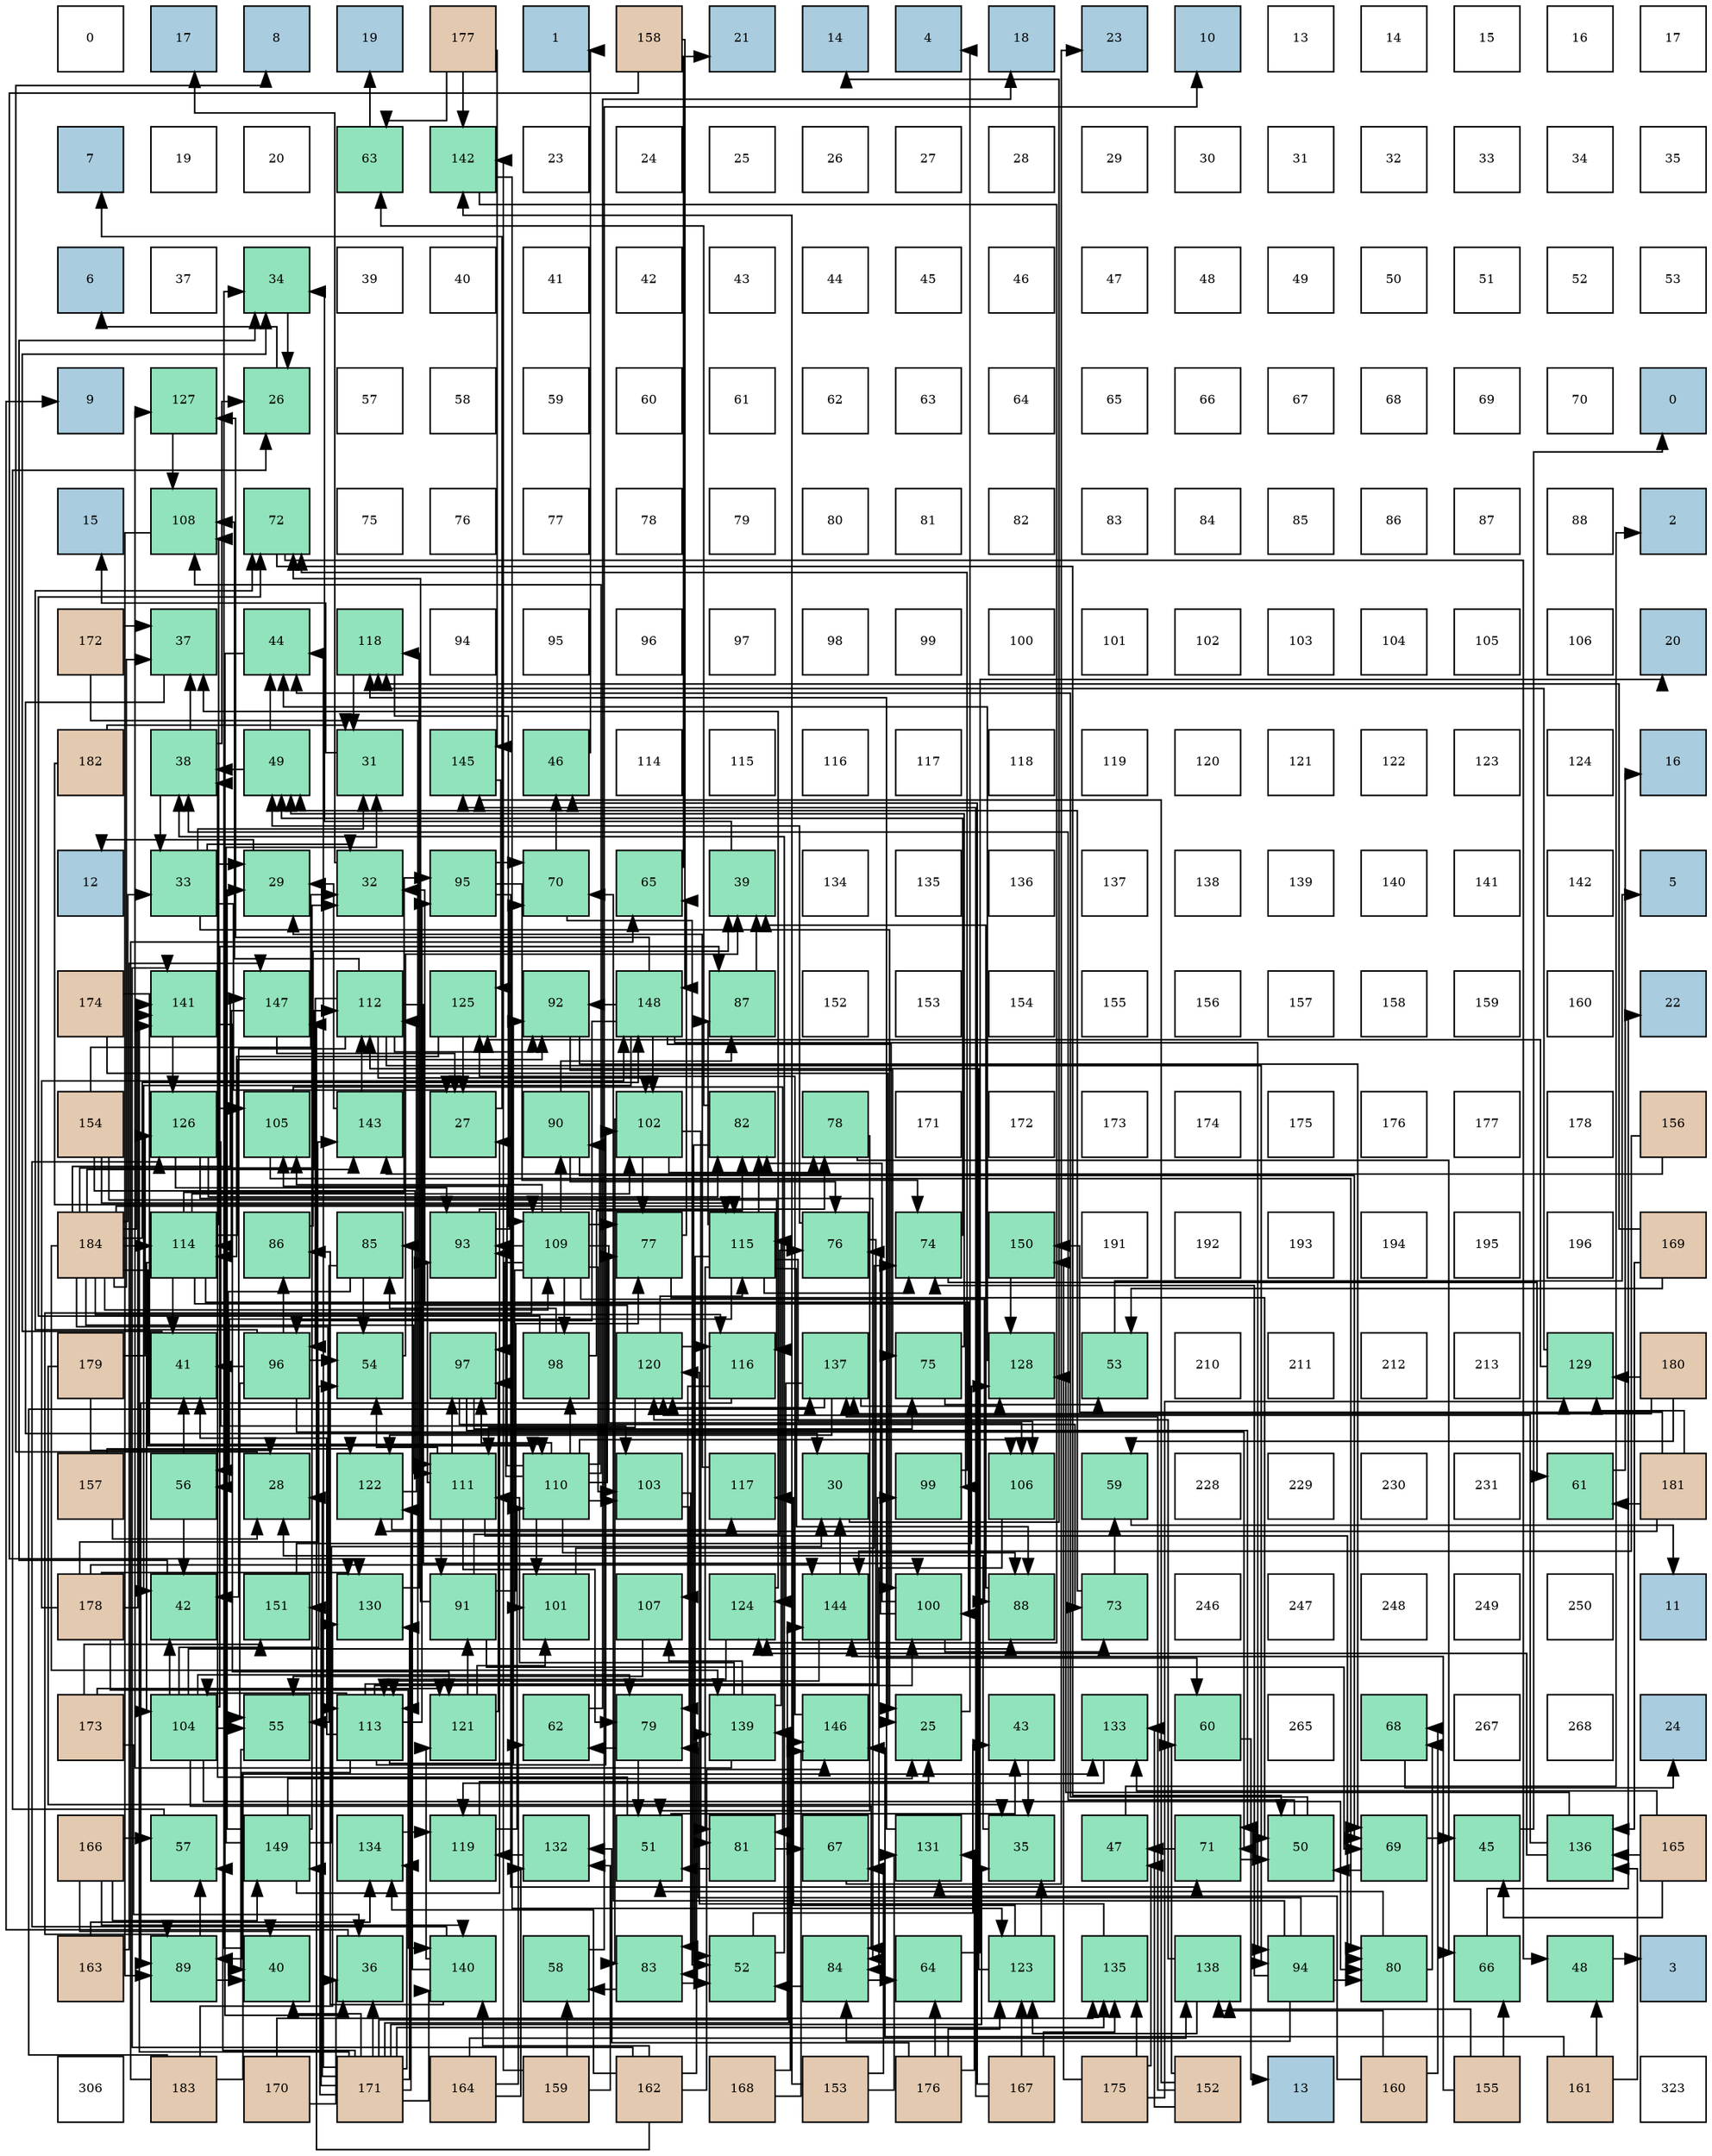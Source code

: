 digraph layout{
 rankdir=TB;
 splines=ortho;
 node [style=filled shape=square fixedsize=true width=0.6];
0[label="0", fontsize=8, fillcolor="#ffffff"];
1[label="17", fontsize=8, fillcolor="#a9ccde"];
2[label="8", fontsize=8, fillcolor="#a9ccde"];
3[label="19", fontsize=8, fillcolor="#a9ccde"];
4[label="177", fontsize=8, fillcolor="#e3c9af"];
5[label="1", fontsize=8, fillcolor="#a9ccde"];
6[label="158", fontsize=8, fillcolor="#e3c9af"];
7[label="21", fontsize=8, fillcolor="#a9ccde"];
8[label="14", fontsize=8, fillcolor="#a9ccde"];
9[label="4", fontsize=8, fillcolor="#a9ccde"];
10[label="18", fontsize=8, fillcolor="#a9ccde"];
11[label="23", fontsize=8, fillcolor="#a9ccde"];
12[label="10", fontsize=8, fillcolor="#a9ccde"];
13[label="13", fontsize=8, fillcolor="#ffffff"];
14[label="14", fontsize=8, fillcolor="#ffffff"];
15[label="15", fontsize=8, fillcolor="#ffffff"];
16[label="16", fontsize=8, fillcolor="#ffffff"];
17[label="17", fontsize=8, fillcolor="#ffffff"];
18[label="7", fontsize=8, fillcolor="#a9ccde"];
19[label="19", fontsize=8, fillcolor="#ffffff"];
20[label="20", fontsize=8, fillcolor="#ffffff"];
21[label="63", fontsize=8, fillcolor="#91e3bb"];
22[label="142", fontsize=8, fillcolor="#91e3bb"];
23[label="23", fontsize=8, fillcolor="#ffffff"];
24[label="24", fontsize=8, fillcolor="#ffffff"];
25[label="25", fontsize=8, fillcolor="#ffffff"];
26[label="26", fontsize=8, fillcolor="#ffffff"];
27[label="27", fontsize=8, fillcolor="#ffffff"];
28[label="28", fontsize=8, fillcolor="#ffffff"];
29[label="29", fontsize=8, fillcolor="#ffffff"];
30[label="30", fontsize=8, fillcolor="#ffffff"];
31[label="31", fontsize=8, fillcolor="#ffffff"];
32[label="32", fontsize=8, fillcolor="#ffffff"];
33[label="33", fontsize=8, fillcolor="#ffffff"];
34[label="34", fontsize=8, fillcolor="#ffffff"];
35[label="35", fontsize=8, fillcolor="#ffffff"];
36[label="6", fontsize=8, fillcolor="#a9ccde"];
37[label="37", fontsize=8, fillcolor="#ffffff"];
38[label="34", fontsize=8, fillcolor="#91e3bb"];
39[label="39", fontsize=8, fillcolor="#ffffff"];
40[label="40", fontsize=8, fillcolor="#ffffff"];
41[label="41", fontsize=8, fillcolor="#ffffff"];
42[label="42", fontsize=8, fillcolor="#ffffff"];
43[label="43", fontsize=8, fillcolor="#ffffff"];
44[label="44", fontsize=8, fillcolor="#ffffff"];
45[label="45", fontsize=8, fillcolor="#ffffff"];
46[label="46", fontsize=8, fillcolor="#ffffff"];
47[label="47", fontsize=8, fillcolor="#ffffff"];
48[label="48", fontsize=8, fillcolor="#ffffff"];
49[label="49", fontsize=8, fillcolor="#ffffff"];
50[label="50", fontsize=8, fillcolor="#ffffff"];
51[label="51", fontsize=8, fillcolor="#ffffff"];
52[label="52", fontsize=8, fillcolor="#ffffff"];
53[label="53", fontsize=8, fillcolor="#ffffff"];
54[label="9", fontsize=8, fillcolor="#a9ccde"];
55[label="127", fontsize=8, fillcolor="#91e3bb"];
56[label="26", fontsize=8, fillcolor="#91e3bb"];
57[label="57", fontsize=8, fillcolor="#ffffff"];
58[label="58", fontsize=8, fillcolor="#ffffff"];
59[label="59", fontsize=8, fillcolor="#ffffff"];
60[label="60", fontsize=8, fillcolor="#ffffff"];
61[label="61", fontsize=8, fillcolor="#ffffff"];
62[label="62", fontsize=8, fillcolor="#ffffff"];
63[label="63", fontsize=8, fillcolor="#ffffff"];
64[label="64", fontsize=8, fillcolor="#ffffff"];
65[label="65", fontsize=8, fillcolor="#ffffff"];
66[label="66", fontsize=8, fillcolor="#ffffff"];
67[label="67", fontsize=8, fillcolor="#ffffff"];
68[label="68", fontsize=8, fillcolor="#ffffff"];
69[label="69", fontsize=8, fillcolor="#ffffff"];
70[label="70", fontsize=8, fillcolor="#ffffff"];
71[label="0", fontsize=8, fillcolor="#a9ccde"];
72[label="15", fontsize=8, fillcolor="#a9ccde"];
73[label="108", fontsize=8, fillcolor="#91e3bb"];
74[label="72", fontsize=8, fillcolor="#91e3bb"];
75[label="75", fontsize=8, fillcolor="#ffffff"];
76[label="76", fontsize=8, fillcolor="#ffffff"];
77[label="77", fontsize=8, fillcolor="#ffffff"];
78[label="78", fontsize=8, fillcolor="#ffffff"];
79[label="79", fontsize=8, fillcolor="#ffffff"];
80[label="80", fontsize=8, fillcolor="#ffffff"];
81[label="81", fontsize=8, fillcolor="#ffffff"];
82[label="82", fontsize=8, fillcolor="#ffffff"];
83[label="83", fontsize=8, fillcolor="#ffffff"];
84[label="84", fontsize=8, fillcolor="#ffffff"];
85[label="85", fontsize=8, fillcolor="#ffffff"];
86[label="86", fontsize=8, fillcolor="#ffffff"];
87[label="87", fontsize=8, fillcolor="#ffffff"];
88[label="88", fontsize=8, fillcolor="#ffffff"];
89[label="2", fontsize=8, fillcolor="#a9ccde"];
90[label="172", fontsize=8, fillcolor="#e3c9af"];
91[label="37", fontsize=8, fillcolor="#91e3bb"];
92[label="44", fontsize=8, fillcolor="#91e3bb"];
93[label="118", fontsize=8, fillcolor="#91e3bb"];
94[label="94", fontsize=8, fillcolor="#ffffff"];
95[label="95", fontsize=8, fillcolor="#ffffff"];
96[label="96", fontsize=8, fillcolor="#ffffff"];
97[label="97", fontsize=8, fillcolor="#ffffff"];
98[label="98", fontsize=8, fillcolor="#ffffff"];
99[label="99", fontsize=8, fillcolor="#ffffff"];
100[label="100", fontsize=8, fillcolor="#ffffff"];
101[label="101", fontsize=8, fillcolor="#ffffff"];
102[label="102", fontsize=8, fillcolor="#ffffff"];
103[label="103", fontsize=8, fillcolor="#ffffff"];
104[label="104", fontsize=8, fillcolor="#ffffff"];
105[label="105", fontsize=8, fillcolor="#ffffff"];
106[label="106", fontsize=8, fillcolor="#ffffff"];
107[label="20", fontsize=8, fillcolor="#a9ccde"];
108[label="182", fontsize=8, fillcolor="#e3c9af"];
109[label="38", fontsize=8, fillcolor="#91e3bb"];
110[label="49", fontsize=8, fillcolor="#91e3bb"];
111[label="31", fontsize=8, fillcolor="#91e3bb"];
112[label="145", fontsize=8, fillcolor="#91e3bb"];
113[label="46", fontsize=8, fillcolor="#91e3bb"];
114[label="114", fontsize=8, fillcolor="#ffffff"];
115[label="115", fontsize=8, fillcolor="#ffffff"];
116[label="116", fontsize=8, fillcolor="#ffffff"];
117[label="117", fontsize=8, fillcolor="#ffffff"];
118[label="118", fontsize=8, fillcolor="#ffffff"];
119[label="119", fontsize=8, fillcolor="#ffffff"];
120[label="120", fontsize=8, fillcolor="#ffffff"];
121[label="121", fontsize=8, fillcolor="#ffffff"];
122[label="122", fontsize=8, fillcolor="#ffffff"];
123[label="123", fontsize=8, fillcolor="#ffffff"];
124[label="124", fontsize=8, fillcolor="#ffffff"];
125[label="16", fontsize=8, fillcolor="#a9ccde"];
126[label="12", fontsize=8, fillcolor="#a9ccde"];
127[label="33", fontsize=8, fillcolor="#91e3bb"];
128[label="29", fontsize=8, fillcolor="#91e3bb"];
129[label="32", fontsize=8, fillcolor="#91e3bb"];
130[label="95", fontsize=8, fillcolor="#91e3bb"];
131[label="70", fontsize=8, fillcolor="#91e3bb"];
132[label="65", fontsize=8, fillcolor="#91e3bb"];
133[label="39", fontsize=8, fillcolor="#91e3bb"];
134[label="134", fontsize=8, fillcolor="#ffffff"];
135[label="135", fontsize=8, fillcolor="#ffffff"];
136[label="136", fontsize=8, fillcolor="#ffffff"];
137[label="137", fontsize=8, fillcolor="#ffffff"];
138[label="138", fontsize=8, fillcolor="#ffffff"];
139[label="139", fontsize=8, fillcolor="#ffffff"];
140[label="140", fontsize=8, fillcolor="#ffffff"];
141[label="141", fontsize=8, fillcolor="#ffffff"];
142[label="142", fontsize=8, fillcolor="#ffffff"];
143[label="5", fontsize=8, fillcolor="#a9ccde"];
144[label="174", fontsize=8, fillcolor="#e3c9af"];
145[label="141", fontsize=8, fillcolor="#91e3bb"];
146[label="147", fontsize=8, fillcolor="#91e3bb"];
147[label="112", fontsize=8, fillcolor="#91e3bb"];
148[label="125", fontsize=8, fillcolor="#91e3bb"];
149[label="92", fontsize=8, fillcolor="#91e3bb"];
150[label="148", fontsize=8, fillcolor="#91e3bb"];
151[label="87", fontsize=8, fillcolor="#91e3bb"];
152[label="152", fontsize=8, fillcolor="#ffffff"];
153[label="153", fontsize=8, fillcolor="#ffffff"];
154[label="154", fontsize=8, fillcolor="#ffffff"];
155[label="155", fontsize=8, fillcolor="#ffffff"];
156[label="156", fontsize=8, fillcolor="#ffffff"];
157[label="157", fontsize=8, fillcolor="#ffffff"];
158[label="158", fontsize=8, fillcolor="#ffffff"];
159[label="159", fontsize=8, fillcolor="#ffffff"];
160[label="160", fontsize=8, fillcolor="#ffffff"];
161[label="22", fontsize=8, fillcolor="#a9ccde"];
162[label="154", fontsize=8, fillcolor="#e3c9af"];
163[label="126", fontsize=8, fillcolor="#91e3bb"];
164[label="105", fontsize=8, fillcolor="#91e3bb"];
165[label="143", fontsize=8, fillcolor="#91e3bb"];
166[label="27", fontsize=8, fillcolor="#91e3bb"];
167[label="90", fontsize=8, fillcolor="#91e3bb"];
168[label="102", fontsize=8, fillcolor="#91e3bb"];
169[label="82", fontsize=8, fillcolor="#91e3bb"];
170[label="78", fontsize=8, fillcolor="#91e3bb"];
171[label="171", fontsize=8, fillcolor="#ffffff"];
172[label="172", fontsize=8, fillcolor="#ffffff"];
173[label="173", fontsize=8, fillcolor="#ffffff"];
174[label="174", fontsize=8, fillcolor="#ffffff"];
175[label="175", fontsize=8, fillcolor="#ffffff"];
176[label="176", fontsize=8, fillcolor="#ffffff"];
177[label="177", fontsize=8, fillcolor="#ffffff"];
178[label="178", fontsize=8, fillcolor="#ffffff"];
179[label="156", fontsize=8, fillcolor="#e3c9af"];
180[label="184", fontsize=8, fillcolor="#e3c9af"];
181[label="114", fontsize=8, fillcolor="#91e3bb"];
182[label="86", fontsize=8, fillcolor="#91e3bb"];
183[label="85", fontsize=8, fillcolor="#91e3bb"];
184[label="93", fontsize=8, fillcolor="#91e3bb"];
185[label="109", fontsize=8, fillcolor="#91e3bb"];
186[label="77", fontsize=8, fillcolor="#91e3bb"];
187[label="115", fontsize=8, fillcolor="#91e3bb"];
188[label="76", fontsize=8, fillcolor="#91e3bb"];
189[label="74", fontsize=8, fillcolor="#91e3bb"];
190[label="150", fontsize=8, fillcolor="#91e3bb"];
191[label="191", fontsize=8, fillcolor="#ffffff"];
192[label="192", fontsize=8, fillcolor="#ffffff"];
193[label="193", fontsize=8, fillcolor="#ffffff"];
194[label="194", fontsize=8, fillcolor="#ffffff"];
195[label="195", fontsize=8, fillcolor="#ffffff"];
196[label="196", fontsize=8, fillcolor="#ffffff"];
197[label="169", fontsize=8, fillcolor="#e3c9af"];
198[label="179", fontsize=8, fillcolor="#e3c9af"];
199[label="41", fontsize=8, fillcolor="#91e3bb"];
200[label="96", fontsize=8, fillcolor="#91e3bb"];
201[label="54", fontsize=8, fillcolor="#91e3bb"];
202[label="97", fontsize=8, fillcolor="#91e3bb"];
203[label="98", fontsize=8, fillcolor="#91e3bb"];
204[label="120", fontsize=8, fillcolor="#91e3bb"];
205[label="116", fontsize=8, fillcolor="#91e3bb"];
206[label="137", fontsize=8, fillcolor="#91e3bb"];
207[label="75", fontsize=8, fillcolor="#91e3bb"];
208[label="128", fontsize=8, fillcolor="#91e3bb"];
209[label="53", fontsize=8, fillcolor="#91e3bb"];
210[label="210", fontsize=8, fillcolor="#ffffff"];
211[label="211", fontsize=8, fillcolor="#ffffff"];
212[label="212", fontsize=8, fillcolor="#ffffff"];
213[label="213", fontsize=8, fillcolor="#ffffff"];
214[label="129", fontsize=8, fillcolor="#91e3bb"];
215[label="180", fontsize=8, fillcolor="#e3c9af"];
216[label="157", fontsize=8, fillcolor="#e3c9af"];
217[label="56", fontsize=8, fillcolor="#91e3bb"];
218[label="28", fontsize=8, fillcolor="#91e3bb"];
219[label="122", fontsize=8, fillcolor="#91e3bb"];
220[label="111", fontsize=8, fillcolor="#91e3bb"];
221[label="110", fontsize=8, fillcolor="#91e3bb"];
222[label="103", fontsize=8, fillcolor="#91e3bb"];
223[label="117", fontsize=8, fillcolor="#91e3bb"];
224[label="30", fontsize=8, fillcolor="#91e3bb"];
225[label="99", fontsize=8, fillcolor="#91e3bb"];
226[label="106", fontsize=8, fillcolor="#91e3bb"];
227[label="59", fontsize=8, fillcolor="#91e3bb"];
228[label="228", fontsize=8, fillcolor="#ffffff"];
229[label="229", fontsize=8, fillcolor="#ffffff"];
230[label="230", fontsize=8, fillcolor="#ffffff"];
231[label="231", fontsize=8, fillcolor="#ffffff"];
232[label="61", fontsize=8, fillcolor="#91e3bb"];
233[label="181", fontsize=8, fillcolor="#e3c9af"];
234[label="178", fontsize=8, fillcolor="#e3c9af"];
235[label="42", fontsize=8, fillcolor="#91e3bb"];
236[label="151", fontsize=8, fillcolor="#91e3bb"];
237[label="130", fontsize=8, fillcolor="#91e3bb"];
238[label="91", fontsize=8, fillcolor="#91e3bb"];
239[label="101", fontsize=8, fillcolor="#91e3bb"];
240[label="107", fontsize=8, fillcolor="#91e3bb"];
241[label="124", fontsize=8, fillcolor="#91e3bb"];
242[label="144", fontsize=8, fillcolor="#91e3bb"];
243[label="100", fontsize=8, fillcolor="#91e3bb"];
244[label="88", fontsize=8, fillcolor="#91e3bb"];
245[label="73", fontsize=8, fillcolor="#91e3bb"];
246[label="246", fontsize=8, fillcolor="#ffffff"];
247[label="247", fontsize=8, fillcolor="#ffffff"];
248[label="248", fontsize=8, fillcolor="#ffffff"];
249[label="249", fontsize=8, fillcolor="#ffffff"];
250[label="250", fontsize=8, fillcolor="#ffffff"];
251[label="11", fontsize=8, fillcolor="#a9ccde"];
252[label="173", fontsize=8, fillcolor="#e3c9af"];
253[label="104", fontsize=8, fillcolor="#91e3bb"];
254[label="55", fontsize=8, fillcolor="#91e3bb"];
255[label="113", fontsize=8, fillcolor="#91e3bb"];
256[label="121", fontsize=8, fillcolor="#91e3bb"];
257[label="62", fontsize=8, fillcolor="#91e3bb"];
258[label="79", fontsize=8, fillcolor="#91e3bb"];
259[label="139", fontsize=8, fillcolor="#91e3bb"];
260[label="146", fontsize=8, fillcolor="#91e3bb"];
261[label="25", fontsize=8, fillcolor="#91e3bb"];
262[label="43", fontsize=8, fillcolor="#91e3bb"];
263[label="133", fontsize=8, fillcolor="#91e3bb"];
264[label="60", fontsize=8, fillcolor="#91e3bb"];
265[label="265", fontsize=8, fillcolor="#ffffff"];
266[label="68", fontsize=8, fillcolor="#91e3bb"];
267[label="267", fontsize=8, fillcolor="#ffffff"];
268[label="268", fontsize=8, fillcolor="#ffffff"];
269[label="24", fontsize=8, fillcolor="#a9ccde"];
270[label="166", fontsize=8, fillcolor="#e3c9af"];
271[label="57", fontsize=8, fillcolor="#91e3bb"];
272[label="149", fontsize=8, fillcolor="#91e3bb"];
273[label="134", fontsize=8, fillcolor="#91e3bb"];
274[label="119", fontsize=8, fillcolor="#91e3bb"];
275[label="132", fontsize=8, fillcolor="#91e3bb"];
276[label="51", fontsize=8, fillcolor="#91e3bb"];
277[label="81", fontsize=8, fillcolor="#91e3bb"];
278[label="67", fontsize=8, fillcolor="#91e3bb"];
279[label="131", fontsize=8, fillcolor="#91e3bb"];
280[label="35", fontsize=8, fillcolor="#91e3bb"];
281[label="47", fontsize=8, fillcolor="#91e3bb"];
282[label="71", fontsize=8, fillcolor="#91e3bb"];
283[label="50", fontsize=8, fillcolor="#91e3bb"];
284[label="69", fontsize=8, fillcolor="#91e3bb"];
285[label="45", fontsize=8, fillcolor="#91e3bb"];
286[label="136", fontsize=8, fillcolor="#91e3bb"];
287[label="165", fontsize=8, fillcolor="#e3c9af"];
288[label="163", fontsize=8, fillcolor="#e3c9af"];
289[label="89", fontsize=8, fillcolor="#91e3bb"];
290[label="40", fontsize=8, fillcolor="#91e3bb"];
291[label="36", fontsize=8, fillcolor="#91e3bb"];
292[label="140", fontsize=8, fillcolor="#91e3bb"];
293[label="58", fontsize=8, fillcolor="#91e3bb"];
294[label="83", fontsize=8, fillcolor="#91e3bb"];
295[label="52", fontsize=8, fillcolor="#91e3bb"];
296[label="84", fontsize=8, fillcolor="#91e3bb"];
297[label="64", fontsize=8, fillcolor="#91e3bb"];
298[label="123", fontsize=8, fillcolor="#91e3bb"];
299[label="135", fontsize=8, fillcolor="#91e3bb"];
300[label="138", fontsize=8, fillcolor="#91e3bb"];
301[label="94", fontsize=8, fillcolor="#91e3bb"];
302[label="80", fontsize=8, fillcolor="#91e3bb"];
303[label="66", fontsize=8, fillcolor="#91e3bb"];
304[label="48", fontsize=8, fillcolor="#91e3bb"];
305[label="3", fontsize=8, fillcolor="#a9ccde"];
306[label="306", fontsize=8, fillcolor="#ffffff"];
307[label="183", fontsize=8, fillcolor="#e3c9af"];
308[label="170", fontsize=8, fillcolor="#e3c9af"];
309[label="171", fontsize=8, fillcolor="#e3c9af"];
310[label="164", fontsize=8, fillcolor="#e3c9af"];
311[label="159", fontsize=8, fillcolor="#e3c9af"];
312[label="162", fontsize=8, fillcolor="#e3c9af"];
313[label="168", fontsize=8, fillcolor="#e3c9af"];
314[label="153", fontsize=8, fillcolor="#e3c9af"];
315[label="176", fontsize=8, fillcolor="#e3c9af"];
316[label="167", fontsize=8, fillcolor="#e3c9af"];
317[label="175", fontsize=8, fillcolor="#e3c9af"];
318[label="152", fontsize=8, fillcolor="#e3c9af"];
319[label="13", fontsize=8, fillcolor="#a9ccde"];
320[label="160", fontsize=8, fillcolor="#e3c9af"];
321[label="155", fontsize=8, fillcolor="#e3c9af"];
322[label="161", fontsize=8, fillcolor="#e3c9af"];
323[label="323", fontsize=8, fillcolor="#ffffff"];
edge [constraint=false, style=vis];261 -> 9;
56 -> 36;
166 -> 18;
218 -> 2;
128 -> 126;
224 -> 8;
111 -> 72;
129 -> 1;
127 -> 261;
127 -> 166;
127 -> 128;
127 -> 111;
127 -> 129;
38 -> 56;
280 -> 218;
291 -> 54;
91 -> 224;
109 -> 56;
109 -> 127;
109 -> 91;
133 -> 38;
290 -> 38;
199 -> 38;
235 -> 38;
262 -> 280;
92 -> 291;
285 -> 71;
113 -> 5;
281 -> 89;
304 -> 305;
110 -> 109;
110 -> 92;
283 -> 109;
283 -> 92;
276 -> 109;
276 -> 262;
295 -> 109;
295 -> 262;
209 -> 143;
201 -> 133;
254 -> 290;
217 -> 199;
217 -> 235;
271 -> 56;
293 -> 12;
227 -> 251;
264 -> 319;
232 -> 125;
257 -> 10;
21 -> 3;
297 -> 107;
132 -> 7;
303 -> 161;
278 -> 11;
266 -> 269;
284 -> 285;
284 -> 283;
131 -> 113;
131 -> 295;
282 -> 281;
282 -> 283;
74 -> 304;
74 -> 283;
245 -> 110;
245 -> 227;
189 -> 110;
189 -> 232;
207 -> 110;
207 -> 209;
188 -> 110;
188 -> 264;
186 -> 283;
186 -> 132;
170 -> 276;
170 -> 303;
258 -> 276;
258 -> 257;
302 -> 276;
302 -> 266;
277 -> 276;
277 -> 278;
169 -> 295;
169 -> 21;
294 -> 295;
294 -> 293;
296 -> 295;
296 -> 297;
183 -> 201;
183 -> 254;
183 -> 217;
182 -> 133;
151 -> 133;
244 -> 133;
289 -> 290;
289 -> 271;
167 -> 284;
167 -> 188;
167 -> 151;
238 -> 284;
238 -> 74;
238 -> 188;
238 -> 186;
149 -> 284;
149 -> 207;
184 -> 131;
184 -> 170;
301 -> 131;
301 -> 189;
301 -> 258;
301 -> 302;
301 -> 296;
130 -> 131;
130 -> 282;
130 -> 189;
200 -> 199;
200 -> 201;
200 -> 254;
200 -> 282;
200 -> 74;
200 -> 182;
202 -> 282;
202 -> 245;
202 -> 207;
203 -> 74;
203 -> 169;
203 -> 183;
225 -> 74;
243 -> 245;
243 -> 188;
243 -> 169;
239 -> 189;
168 -> 186;
168 -> 170;
168 -> 277;
168 -> 294;
222 -> 258;
222 -> 294;
253 -> 235;
253 -> 201;
253 -> 254;
253 -> 258;
253 -> 302;
253 -> 296;
253 -> 151;
253 -> 244;
164 -> 302;
164 -> 277;
226 -> 296;
240 -> 254;
73 -> 289;
185 -> 186;
185 -> 244;
185 -> 289;
185 -> 167;
185 -> 184;
185 -> 202;
185 -> 203;
185 -> 239;
185 -> 222;
185 -> 164;
185 -> 226;
221 -> 186;
221 -> 244;
221 -> 167;
221 -> 184;
221 -> 202;
221 -> 203;
221 -> 239;
221 -> 222;
221 -> 164;
221 -> 226;
221 -> 73;
220 -> 201;
220 -> 258;
220 -> 302;
220 -> 238;
220 -> 184;
220 -> 202;
147 -> 235;
147 -> 149;
147 -> 301;
147 -> 200;
147 -> 243;
147 -> 168;
147 -> 73;
255 -> 199;
255 -> 289;
255 -> 149;
255 -> 130;
255 -> 225;
255 -> 243;
255 -> 168;
255 -> 253;
181 -> 199;
181 -> 149;
181 -> 130;
181 -> 225;
181 -> 243;
181 -> 168;
181 -> 253;
181 -> 73;
187 -> 217;
187 -> 189;
187 -> 277;
187 -> 169;
187 -> 294;
187 -> 151;
187 -> 244;
187 -> 226;
205 -> 289;
205 -> 240;
223 -> 128;
93 -> 111;
93 -> 185;
274 -> 261;
274 -> 221;
204 -> 129;
204 -> 220;
204 -> 187;
204 -> 205;
256 -> 238;
256 -> 202;
256 -> 239;
219 -> 147;
219 -> 223;
298 -> 280;
298 -> 147;
298 -> 223;
241 -> 91;
241 -> 255;
148 -> 166;
148 -> 181;
163 -> 169;
163 -> 296;
163 -> 184;
163 -> 222;
163 -> 164;
55 -> 73;
208 -> 92;
214 -> 93;
214 -> 148;
237 -> 93;
279 -> 93;
275 -> 274;
263 -> 274;
273 -> 274;
299 -> 204;
286 -> 204;
286 -> 241;
286 -> 208;
206 -> 204;
206 -> 219;
206 -> 241;
206 -> 208;
300 -> 204;
300 -> 298;
259 -> 240;
259 -> 220;
259 -> 187;
259 -> 55;
292 -> 183;
292 -> 182;
292 -> 256;
292 -> 163;
145 -> 256;
145 -> 163;
22 -> 298;
22 -> 241;
165 -> 128;
165 -> 147;
242 -> 224;
242 -> 255;
112 -> 148;
260 -> 148;
146 -> 166;
146 -> 181;
150 -> 235;
150 -> 149;
150 -> 301;
150 -> 200;
150 -> 243;
150 -> 168;
150 -> 55;
272 -> 261;
272 -> 166;
272 -> 128;
272 -> 224;
272 -> 111;
272 -> 129;
190 -> 208;
236 -> 208;
318 -> 264;
318 -> 263;
318 -> 206;
318 -> 112;
314 -> 278;
314 -> 279;
314 -> 22;
162 -> 129;
162 -> 220;
162 -> 187;
162 -> 205;
321 -> 303;
321 -> 300;
321 -> 242;
179 -> 165;
179 -> 242;
216 -> 218;
216 -> 219;
6 -> 237;
6 -> 150;
311 -> 293;
311 -> 275;
311 -> 22;
320 -> 266;
320 -> 279;
320 -> 300;
322 -> 304;
322 -> 286;
322 -> 260;
312 -> 273;
312 -> 259;
312 -> 292;
312 -> 145;
312 -> 260;
312 -> 146;
288 -> 273;
288 -> 146;
310 -> 257;
310 -> 275;
310 -> 300;
287 -> 285;
287 -> 263;
287 -> 286;
270 -> 290;
270 -> 271;
270 -> 292;
270 -> 272;
316 -> 113;
316 -> 298;
316 -> 299;
316 -> 112;
313 -> 259;
313 -> 260;
197 -> 209;
197 -> 93;
197 -> 286;
308 -> 291;
308 -> 299;
309 -> 218;
309 -> 280;
309 -> 291;
309 -> 290;
309 -> 92;
309 -> 271;
309 -> 219;
309 -> 237;
309 -> 273;
309 -> 299;
309 -> 292;
309 -> 145;
309 -> 242;
309 -> 260;
309 -> 272;
309 -> 236;
90 -> 91;
90 -> 255;
252 -> 291;
252 -> 256;
252 -> 236;
144 -> 261;
144 -> 221;
317 -> 281;
317 -> 214;
317 -> 299;
317 -> 190;
315 -> 297;
315 -> 298;
315 -> 279;
315 -> 275;
4 -> 21;
4 -> 22;
4 -> 112;
234 -> 237;
234 -> 292;
234 -> 145;
234 -> 165;
234 -> 242;
234 -> 150;
198 -> 218;
198 -> 280;
198 -> 163;
215 -> 227;
215 -> 214;
215 -> 206;
233 -> 232;
233 -> 219;
233 -> 214;
233 -> 190;
108 -> 111;
108 -> 185;
307 -> 132;
307 -> 237;
307 -> 263;
307 -> 206;
180 -> 127;
180 -> 91;
180 -> 185;
180 -> 221;
180 -> 220;
180 -> 147;
180 -> 255;
180 -> 181;
180 -> 187;
180 -> 205;
180 -> 259;
180 -> 145;
180 -> 165;
180 -> 146;
180 -> 150;
edge [constraint=true, style=invis];
0 -> 18 -> 36 -> 54 -> 72 -> 90 -> 108 -> 126 -> 144 -> 162 -> 180 -> 198 -> 216 -> 234 -> 252 -> 270 -> 288 -> 306;
1 -> 19 -> 37 -> 55 -> 73 -> 91 -> 109 -> 127 -> 145 -> 163 -> 181 -> 199 -> 217 -> 235 -> 253 -> 271 -> 289 -> 307;
2 -> 20 -> 38 -> 56 -> 74 -> 92 -> 110 -> 128 -> 146 -> 164 -> 182 -> 200 -> 218 -> 236 -> 254 -> 272 -> 290 -> 308;
3 -> 21 -> 39 -> 57 -> 75 -> 93 -> 111 -> 129 -> 147 -> 165 -> 183 -> 201 -> 219 -> 237 -> 255 -> 273 -> 291 -> 309;
4 -> 22 -> 40 -> 58 -> 76 -> 94 -> 112 -> 130 -> 148 -> 166 -> 184 -> 202 -> 220 -> 238 -> 256 -> 274 -> 292 -> 310;
5 -> 23 -> 41 -> 59 -> 77 -> 95 -> 113 -> 131 -> 149 -> 167 -> 185 -> 203 -> 221 -> 239 -> 257 -> 275 -> 293 -> 311;
6 -> 24 -> 42 -> 60 -> 78 -> 96 -> 114 -> 132 -> 150 -> 168 -> 186 -> 204 -> 222 -> 240 -> 258 -> 276 -> 294 -> 312;
7 -> 25 -> 43 -> 61 -> 79 -> 97 -> 115 -> 133 -> 151 -> 169 -> 187 -> 205 -> 223 -> 241 -> 259 -> 277 -> 295 -> 313;
8 -> 26 -> 44 -> 62 -> 80 -> 98 -> 116 -> 134 -> 152 -> 170 -> 188 -> 206 -> 224 -> 242 -> 260 -> 278 -> 296 -> 314;
9 -> 27 -> 45 -> 63 -> 81 -> 99 -> 117 -> 135 -> 153 -> 171 -> 189 -> 207 -> 225 -> 243 -> 261 -> 279 -> 297 -> 315;
10 -> 28 -> 46 -> 64 -> 82 -> 100 -> 118 -> 136 -> 154 -> 172 -> 190 -> 208 -> 226 -> 244 -> 262 -> 280 -> 298 -> 316;
11 -> 29 -> 47 -> 65 -> 83 -> 101 -> 119 -> 137 -> 155 -> 173 -> 191 -> 209 -> 227 -> 245 -> 263 -> 281 -> 299 -> 317;
12 -> 30 -> 48 -> 66 -> 84 -> 102 -> 120 -> 138 -> 156 -> 174 -> 192 -> 210 -> 228 -> 246 -> 264 -> 282 -> 300 -> 318;
13 -> 31 -> 49 -> 67 -> 85 -> 103 -> 121 -> 139 -> 157 -> 175 -> 193 -> 211 -> 229 -> 247 -> 265 -> 283 -> 301 -> 319;
14 -> 32 -> 50 -> 68 -> 86 -> 104 -> 122 -> 140 -> 158 -> 176 -> 194 -> 212 -> 230 -> 248 -> 266 -> 284 -> 302 -> 320;
15 -> 33 -> 51 -> 69 -> 87 -> 105 -> 123 -> 141 -> 159 -> 177 -> 195 -> 213 -> 231 -> 249 -> 267 -> 285 -> 303 -> 321;
16 -> 34 -> 52 -> 70 -> 88 -> 106 -> 124 -> 142 -> 160 -> 178 -> 196 -> 214 -> 232 -> 250 -> 268 -> 286 -> 304 -> 322;
17 -> 35 -> 53 -> 71 -> 89 -> 107 -> 125 -> 143 -> 161 -> 179 -> 197 -> 215 -> 233 -> 251 -> 269 -> 287 -> 305 -> 323;
rank = same {0 -> 1 -> 2 -> 3 -> 4 -> 5 -> 6 -> 7 -> 8 -> 9 -> 10 -> 11 -> 12 -> 13 -> 14 -> 15 -> 16 -> 17};
rank = same {18 -> 19 -> 20 -> 21 -> 22 -> 23 -> 24 -> 25 -> 26 -> 27 -> 28 -> 29 -> 30 -> 31 -> 32 -> 33 -> 34 -> 35};
rank = same {36 -> 37 -> 38 -> 39 -> 40 -> 41 -> 42 -> 43 -> 44 -> 45 -> 46 -> 47 -> 48 -> 49 -> 50 -> 51 -> 52 -> 53};
rank = same {54 -> 55 -> 56 -> 57 -> 58 -> 59 -> 60 -> 61 -> 62 -> 63 -> 64 -> 65 -> 66 -> 67 -> 68 -> 69 -> 70 -> 71};
rank = same {72 -> 73 -> 74 -> 75 -> 76 -> 77 -> 78 -> 79 -> 80 -> 81 -> 82 -> 83 -> 84 -> 85 -> 86 -> 87 -> 88 -> 89};
rank = same {90 -> 91 -> 92 -> 93 -> 94 -> 95 -> 96 -> 97 -> 98 -> 99 -> 100 -> 101 -> 102 -> 103 -> 104 -> 105 -> 106 -> 107};
rank = same {108 -> 109 -> 110 -> 111 -> 112 -> 113 -> 114 -> 115 -> 116 -> 117 -> 118 -> 119 -> 120 -> 121 -> 122 -> 123 -> 124 -> 125};
rank = same {126 -> 127 -> 128 -> 129 -> 130 -> 131 -> 132 -> 133 -> 134 -> 135 -> 136 -> 137 -> 138 -> 139 -> 140 -> 141 -> 142 -> 143};
rank = same {144 -> 145 -> 146 -> 147 -> 148 -> 149 -> 150 -> 151 -> 152 -> 153 -> 154 -> 155 -> 156 -> 157 -> 158 -> 159 -> 160 -> 161};
rank = same {162 -> 163 -> 164 -> 165 -> 166 -> 167 -> 168 -> 169 -> 170 -> 171 -> 172 -> 173 -> 174 -> 175 -> 176 -> 177 -> 178 -> 179};
rank = same {180 -> 181 -> 182 -> 183 -> 184 -> 185 -> 186 -> 187 -> 188 -> 189 -> 190 -> 191 -> 192 -> 193 -> 194 -> 195 -> 196 -> 197};
rank = same {198 -> 199 -> 200 -> 201 -> 202 -> 203 -> 204 -> 205 -> 206 -> 207 -> 208 -> 209 -> 210 -> 211 -> 212 -> 213 -> 214 -> 215};
rank = same {216 -> 217 -> 218 -> 219 -> 220 -> 221 -> 222 -> 223 -> 224 -> 225 -> 226 -> 227 -> 228 -> 229 -> 230 -> 231 -> 232 -> 233};
rank = same {234 -> 235 -> 236 -> 237 -> 238 -> 239 -> 240 -> 241 -> 242 -> 243 -> 244 -> 245 -> 246 -> 247 -> 248 -> 249 -> 250 -> 251};
rank = same {252 -> 253 -> 254 -> 255 -> 256 -> 257 -> 258 -> 259 -> 260 -> 261 -> 262 -> 263 -> 264 -> 265 -> 266 -> 267 -> 268 -> 269};
rank = same {270 -> 271 -> 272 -> 273 -> 274 -> 275 -> 276 -> 277 -> 278 -> 279 -> 280 -> 281 -> 282 -> 283 -> 284 -> 285 -> 286 -> 287};
rank = same {288 -> 289 -> 290 -> 291 -> 292 -> 293 -> 294 -> 295 -> 296 -> 297 -> 298 -> 299 -> 300 -> 301 -> 302 -> 303 -> 304 -> 305};
rank = same {306 -> 307 -> 308 -> 309 -> 310 -> 311 -> 312 -> 313 -> 314 -> 315 -> 316 -> 317 -> 318 -> 319 -> 320 -> 321 -> 322 -> 323};
}